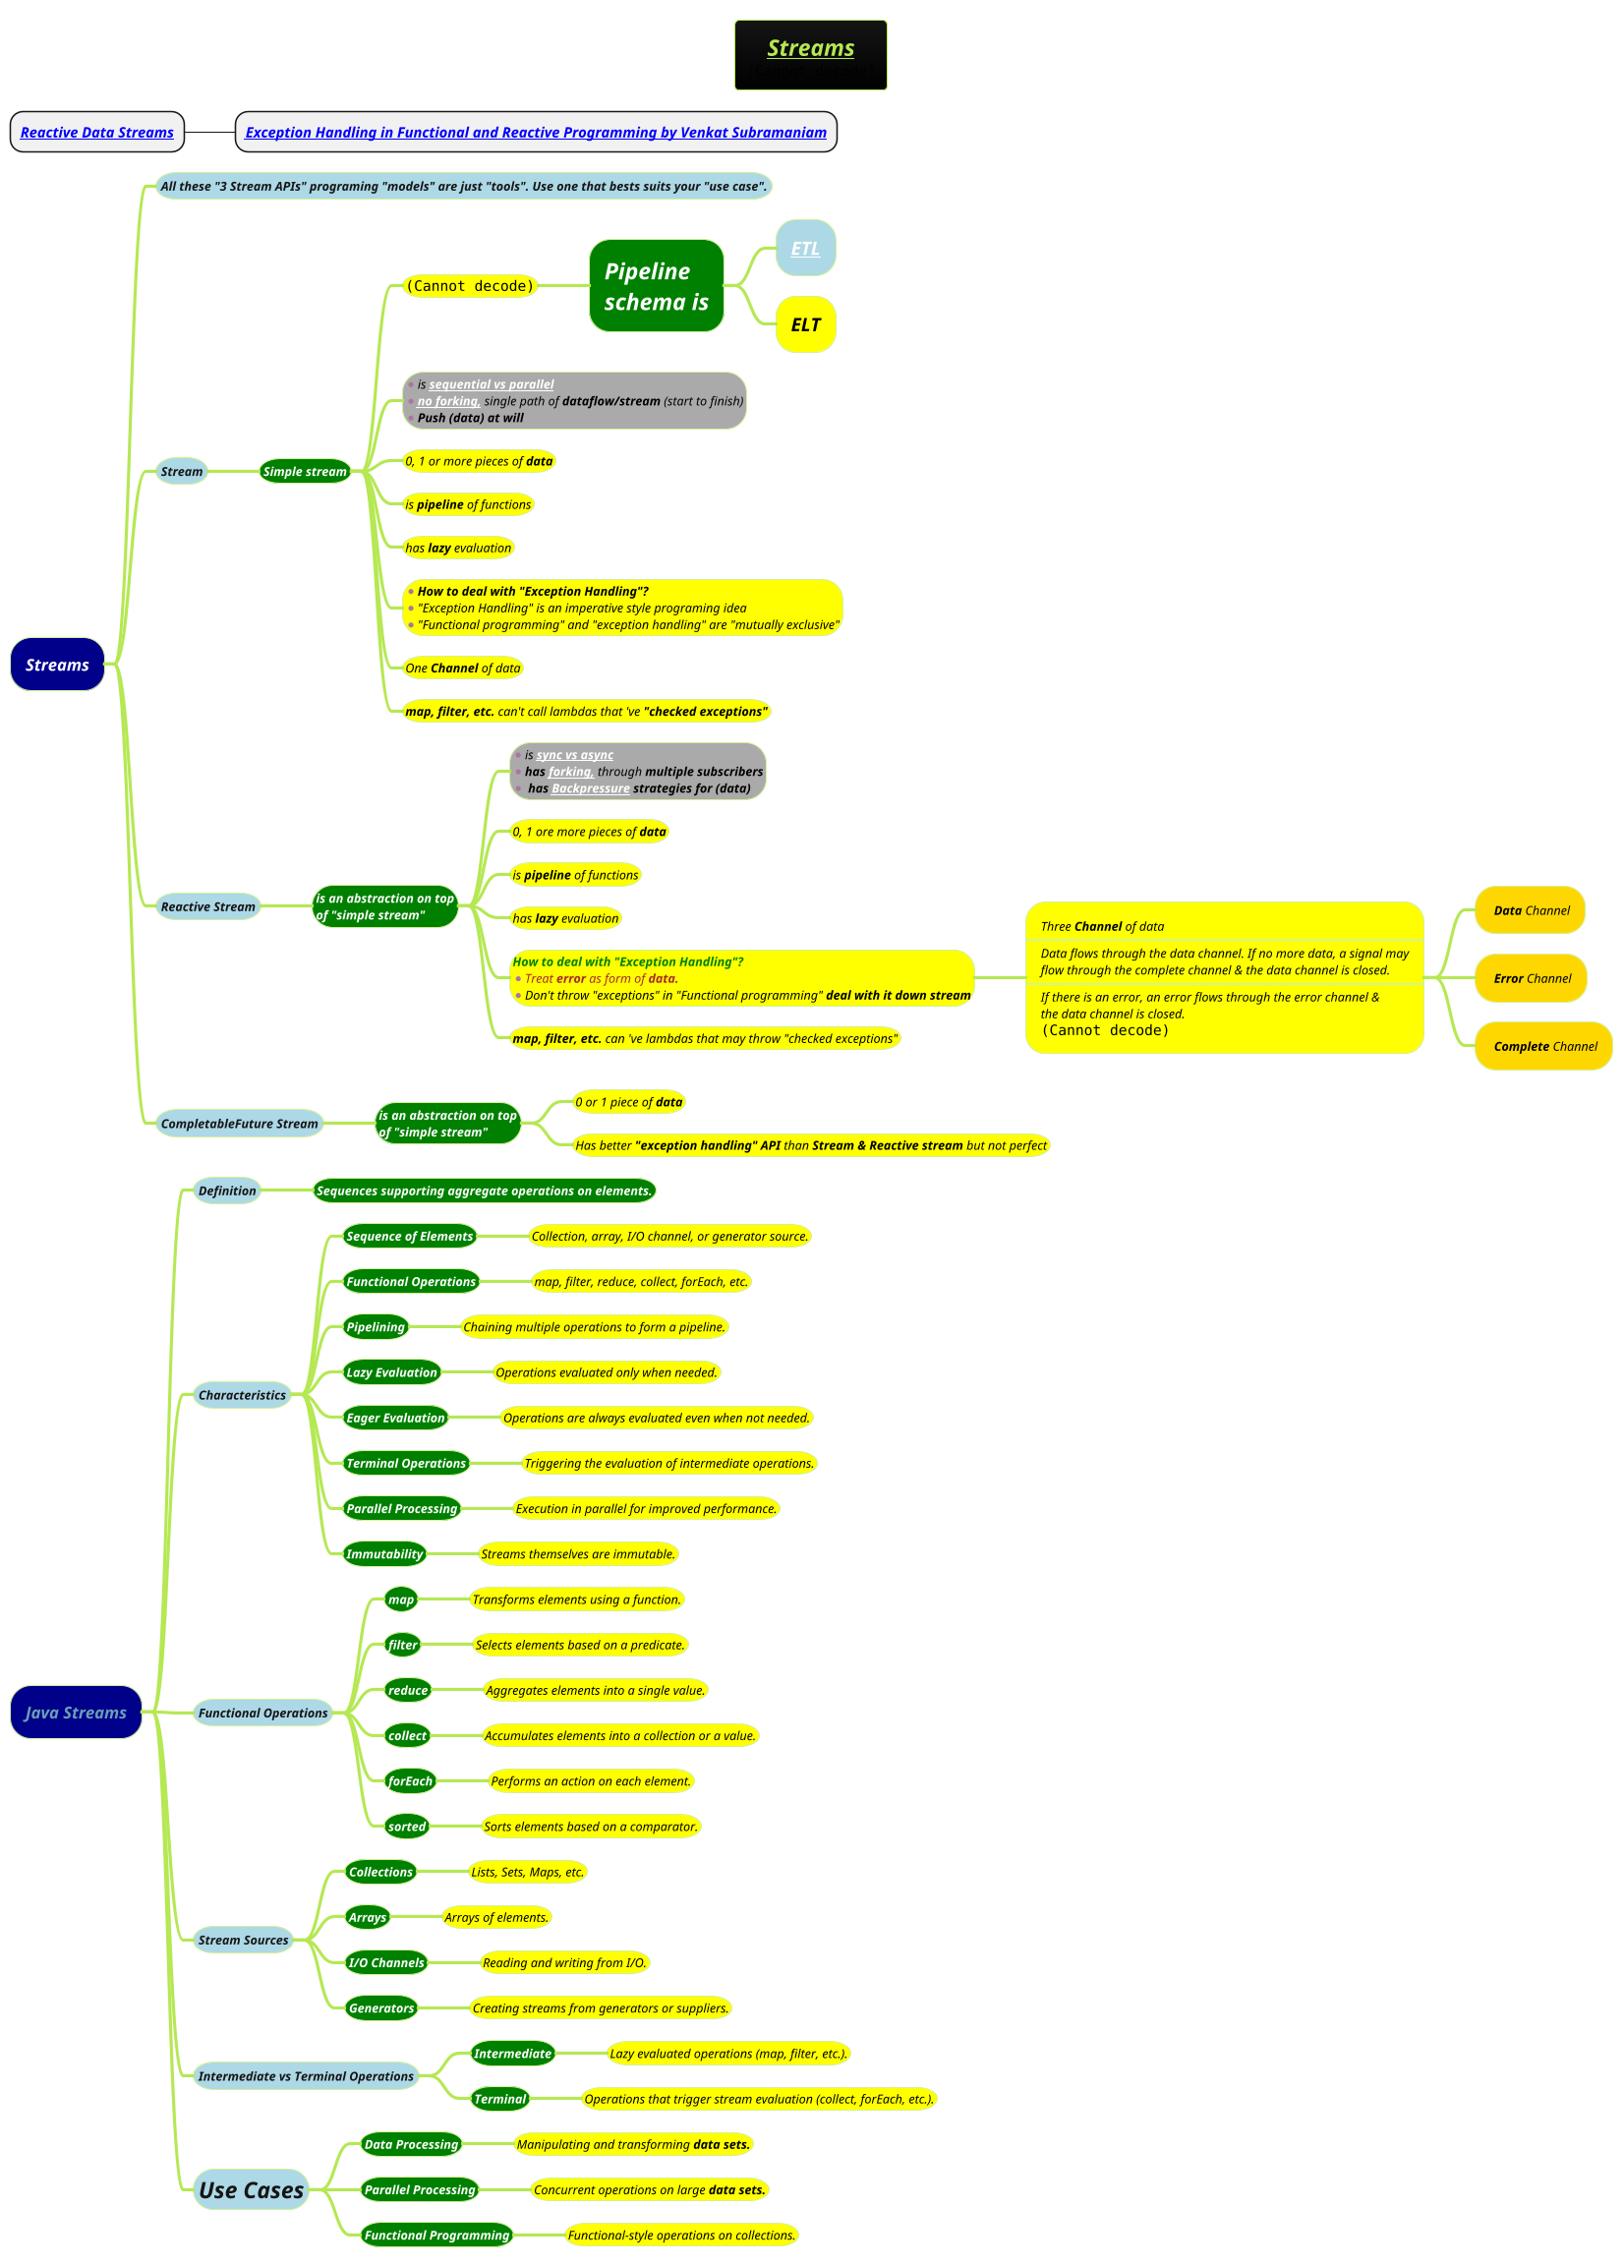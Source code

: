 @startmindmap
title =<i><b><u><size:18>Streams\n<img:images/img_30.png{scale=0.7}>

* <i><b>[[docs/3-programming-languages/Venkat-Subramaniam/Reactive-Data-Stream.puml Reactive Data Streams]]
** <i><b>[[https://www.youtube.com/watch?v=S5tLVsvbHBg&t=5622s&ab_channel=Devoxx Exception Handling in Functional and Reactive Programming by Venkat Subramaniam]]
!theme hacker
*[#darkblue] <color:white><i>Streams
**[#lightblue] <i><color #blac><size:12>All these "3 Stream APIs" programing "models" are just "tools". Use one that bests suits your "use case".
**[#lightblue] <i><color #blac><size:12>Stream
***[#green] <b><i><color #white><size:12>Simple stream
****[#yellow] <i><color #black><size:12><img:images/img_29.png{scale=0.45}>
*****[#green] <b><i><color #white><size:22>Pipeline \n<b><i><color #white><size:22>schema is
******[#lightblue] <b><i><color #black><size:18>[[docs/AI-ML-DL-Data-Science-and-BigData/data-science/data-or-database-migration/Data-Migration-Strategies/ETL-(Extract-Transform-Load)-Strategy.puml ETL]]
******[#yellow] <b><i><color #black><size:18>ELT
****[#a]:*<i><color #black><size:12>is <b>[[docs/3-programming-languages/Venkat-Subramaniam/gif/sequential-vs-parallel.adoc sequential vs parallel]]
*<i><color #black><size:12><b>[[docs/3-programming-languages/Venkat-Subramaniam/gif/synchronous-vs-asynchronous.adoc no forking,]]</b> single path of **dataflow/stream** (start to finish)
*<i><color #black><size:12><b>Push **(data)** at will;
****[#yellow] <i><color #black><size:12>0, 1 or more pieces of <b>data
****[#yellow] <i><color #black><size:12>is <b>pipeline</b> of functions
****[#yellow] <i><color #black><size:12>has <b>lazy</b> evaluation
****[#yellow] *<i><color #black><size:12><b>How to deal with "Exception Handling"?\n*<i><color #black><size:12>"Exception Handling" is an imperative style programing idea \n*<i><color #black><size:12>"Functional programming" and "exception handling" are "mutually exclusive"
****[#yellow] <i><color #black><size:12>One <b>Channel</b> of data
****[#yellow] <i><color #black><size:12><b>map, filter, etc.</b> can't call lambdas that 've <b>"checked exceptions"
**[#lightblue] <i><color #blac><size:12>Reactive Stream
***[#green] <b><i><color #white><size:12>is an abstraction on top\n<b><i><color #white><size:12>of "simple stream"
****[#a]:*<i><color #black><size:12>is <b>[[docs/3-programming-languages/Venkat-Subramaniam/gif/synchronous-vs-asynchronous.adoc sync vs async]]
*<i><color #black><size:12><b>has [[docs/3-programming-languages/Venkat-Subramaniam/gif/synchronous-vs-asynchronous.adoc forking,]]</b> through <b>multiple subscribers
*<i><color #black><size:12><b> has [[docs/3-programming-languages/Venkat-Subramaniam/gif/stream-aggregation.adoc Backpressure]] strategies for (data);
****[#yellow] <i><color #black><size:12>0, 1 ore more pieces of <b>data
****[#yellow] <i><color #black><size:12>is <b>pipeline</b> of functions
****[#yellow] <i><color #black><size:12>has <b>lazy</b> evaluation
****[#yellow] <i><color #green><size:12><b>How to deal with "Exception Handling"?\n*<i><color #brown><size:12>Treat <b>error</b> as form of <b>data.\n*<i><color #black><size:12>Don't throw "exceptions" in "Functional programming" <b>deal with it down stream
*****[#yellow]:<i><color #black><size:12>Three <b>Channel</b> of data
====
<i><color #black><size:12>Data flows through the data channel. If no more data, a signal may
<i><color #black><size:12>flow through the complete channel & the data channel is closed.
====
<i><color #black><size:12>If there is an error, an error flows through the error channel &
<i><color #black><size:12>the data channel is closed.
<img:images/img_24.png{scale=0.7}>;

******[#gold] <i><color #black><size:12> <b>Data</b> Channel
******[#gold] <i><color #black><size:12> <b>Error</b> Channel
******[#gold] <i><color #black><size:12> <b>Complete</b> Channel
****[#yellow] <i><color #black><size:12><b>map, filter, etc.</b> can 've lambdas that may throw "checked exceptions"
**[#lightblue] <i><color #blac><size:12>CompletableFuture Stream
***[#green] <b><i><color #white><size:12>is an abstraction on top\n<b><i><color #white><size:12>of "simple stream"
****[#yellow] <i><color #black><size:12>0 or 1 piece of <b>data
****[#yellow] <i><color #black><size:12>Has better **"exception handling" API** than **Stream & Reactive stream** but not perfect

*[#darkblue] <i>Java Streams
**[#lightblue] <i><color #blac><size:12>Definition
***[#green] <b><i><color #white><size:12>Sequences supporting aggregate operations on elements.
**[#lightblue] <i><color #blac><size:12>Characteristics
***[#green] <b><i><color #white><size:12>Sequence of Elements
****[#yellow] <i><color #black><size:12>Collection, array, I/O channel, or generator source.
***[#green] <b><i><color #white><size:12>Functional Operations
****[#yellow] <i><color #black><size:12>map, filter, reduce, collect, forEach, etc.
***[#green] <b><i><color #white><size:12>Pipelining
****[#yellow] <i><color #black><size:12>Chaining multiple operations to form a pipeline.
***[#green] <b><i><color #white><size:12>Lazy Evaluation
****[#yellow] <i><color #black><size:12>Operations evaluated only when needed.
***[#green] <b><i><color #white><size:12>Eager Evaluation
****[#yellow] <i><color #black><size:12>Operations are always evaluated even when not needed.
***[#green] <b><i><color #white><size:12>Terminal Operations
****[#yellow] <i><color #black><size:12>Triggering the evaluation of intermediate operations.
***[#green] <b><i><color #white><size:12>Parallel Processing
****[#yellow] <i><color #black><size:12>Execution in parallel for improved performance.
***[#green] <b><i><color #white><size:12>Immutability
****[#yellow] <i><color #black><size:12>Streams themselves are immutable.
**[#lightblue] <i><color #blac><size:12>Functional Operations
***[#green] <b><i><color #white><size:12>map
****[#yellow] <i><color #black><size:12>Transforms elements using a function.
***[#green] <b><i><color #white><size:12>filter
****[#yellow] <i><color #black><size:12>Selects elements based on a predicate.
***[#green] <b><i><color #white><size:12>reduce
****[#yellow] <i><color #black><size:12>Aggregates elements into a single value.
***[#green] <b><i><color #white><size:12>collect
****[#yellow] <i><color #black><size:12>Accumulates elements into a collection or a value.
***[#green] <b><i><color #white><size:12>forEach
****[#yellow] <i><color #black><size:12>Performs an action on each element.
***[#green] <b><i><color #white><size:12>sorted
****[#yellow] <i><color #black><size:12>Sorts elements based on a comparator.
**[#lightblue] <i><color #blac><size:12>Stream Sources
***[#green] <b><i><color #white><size:12>Collections
****[#yellow] <i><color #black><size:12>Lists, Sets, Maps, etc.
***[#green] <b><i><color #white><size:12>Arrays
****[#yellow] <i><color #black><size:12>Arrays of elements.
***[#green] <b><i><color #white><size:12>I/O Channels
****[#yellow] <i><color #black><size:12>Reading and writing from I/O.
***[#green] <b><i><color #white><size:12>Generators
****[#yellow] <i><color #black><size:12>Creating streams from generators or suppliers.
**[#lightblue] <i><color #blac><size:12>Intermediate vs Terminal Operations
***[#green] <b><i><color #white><size:12>Intermediate
****[#yellow] <i><color #black><size:12>Lazy evaluated operations (map, filter, etc.).
***[#green] <b><i><color #white><size:12>Terminal
****[#yellow] <i><color #black><size:12>Operations that trigger stream evaluation (collect, forEach, etc.).
**[#lightblue] <i><color #blac><size:22>Use Cases
***[#green] <b><i><color #white><size:12>Data Processing
****[#yellow] <i><color #black><size:12>Manipulating and transforming <b>data sets.
***[#green] <b><i><color #white><size:12>Parallel Processing
****[#yellow] <i><color #black><size:12>Concurrent operations on large <b>data sets.
***[#green] <b><i><color #white><size:12>Functional Programming
****[#yellow] <i><color #black><size:12>Functional-style operations on collections.
@endmindmap
